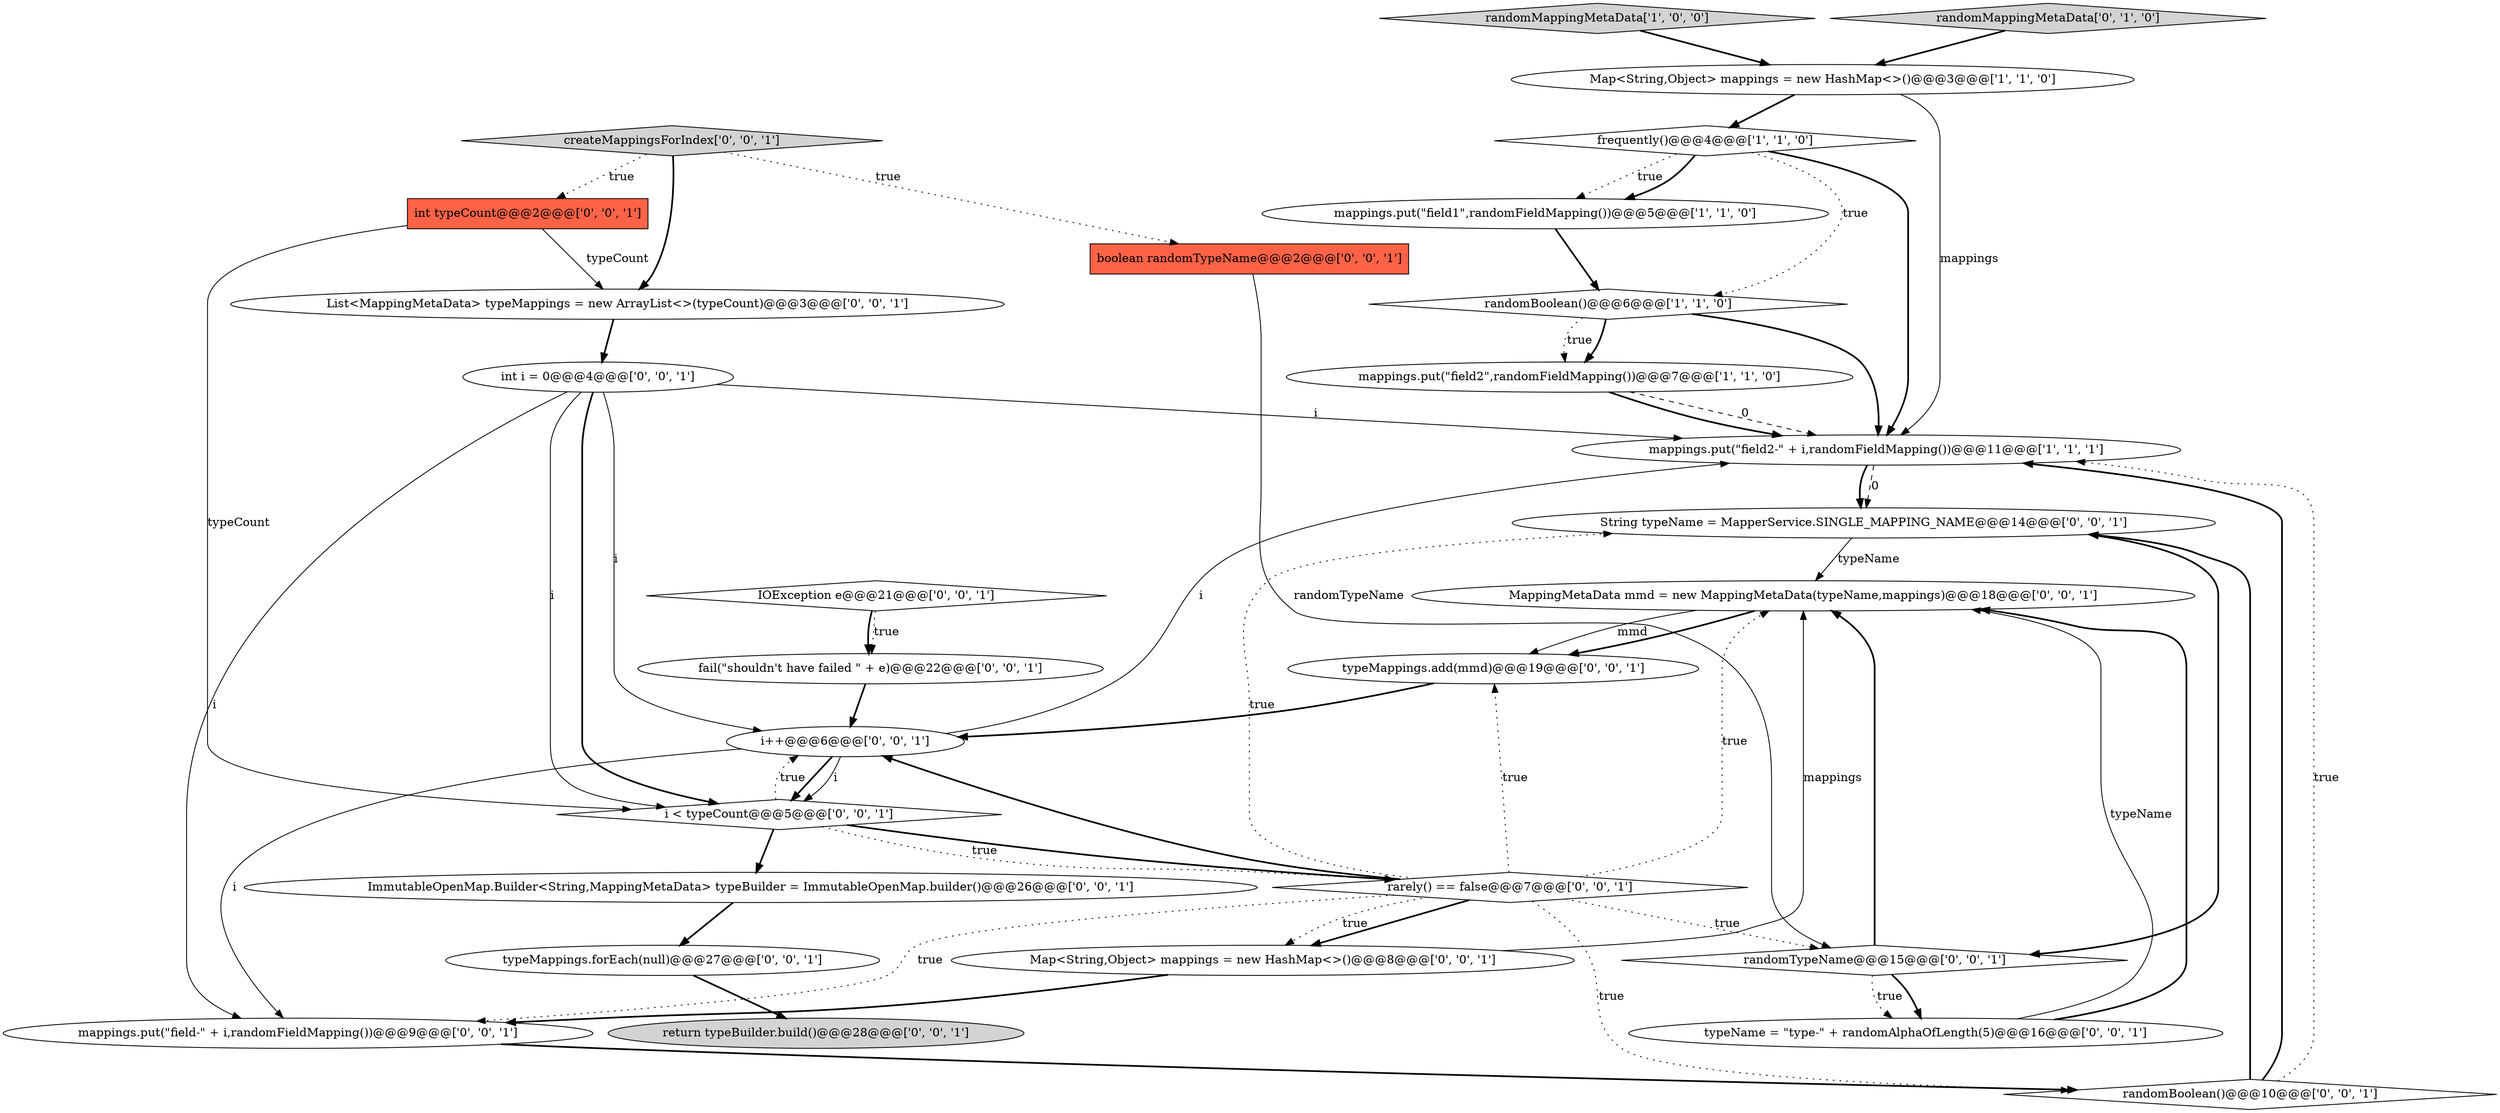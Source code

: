 digraph {
12 [style = filled, label = "List<MappingMetaData> typeMappings = new ArrayList<>(typeCount)@@@3@@@['0', '0', '1']", fillcolor = white, shape = ellipse image = "AAA0AAABBB3BBB"];
6 [style = filled, label = "mappings.put(\"field2-\" + i,randomFieldMapping())@@@11@@@['1', '1', '1']", fillcolor = white, shape = ellipse image = "AAA0AAABBB1BBB"];
21 [style = filled, label = "String typeName = MapperService.SINGLE_MAPPING_NAME@@@14@@@['0', '0', '1']", fillcolor = white, shape = ellipse image = "AAA0AAABBB3BBB"];
9 [style = filled, label = "MappingMetaData mmd = new MappingMetaData(typeName,mappings)@@@18@@@['0', '0', '1']", fillcolor = white, shape = ellipse image = "AAA0AAABBB3BBB"];
25 [style = filled, label = "typeName = \"type-\" + randomAlphaOfLength(5)@@@16@@@['0', '0', '1']", fillcolor = white, shape = ellipse image = "AAA0AAABBB3BBB"];
10 [style = filled, label = "int i = 0@@@4@@@['0', '0', '1']", fillcolor = white, shape = ellipse image = "AAA0AAABBB3BBB"];
1 [style = filled, label = "mappings.put(\"field1\",randomFieldMapping())@@@5@@@['1', '1', '0']", fillcolor = white, shape = ellipse image = "AAA0AAABBB1BBB"];
19 [style = filled, label = "rarely() == false@@@7@@@['0', '0', '1']", fillcolor = white, shape = diamond image = "AAA0AAABBB3BBB"];
2 [style = filled, label = "randomMappingMetaData['1', '0', '0']", fillcolor = lightgray, shape = diamond image = "AAA0AAABBB1BBB"];
15 [style = filled, label = "i++@@@6@@@['0', '0', '1']", fillcolor = white, shape = ellipse image = "AAA0AAABBB3BBB"];
3 [style = filled, label = "randomBoolean()@@@6@@@['1', '1', '0']", fillcolor = white, shape = diamond image = "AAA0AAABBB1BBB"];
11 [style = filled, label = "randomBoolean()@@@10@@@['0', '0', '1']", fillcolor = white, shape = diamond image = "AAA0AAABBB3BBB"];
23 [style = filled, label = "IOException e@@@21@@@['0', '0', '1']", fillcolor = white, shape = diamond image = "AAA0AAABBB3BBB"];
24 [style = filled, label = "createMappingsForIndex['0', '0', '1']", fillcolor = lightgray, shape = diamond image = "AAA0AAABBB3BBB"];
18 [style = filled, label = "mappings.put(\"field-\" + i,randomFieldMapping())@@@9@@@['0', '0', '1']", fillcolor = white, shape = ellipse image = "AAA0AAABBB3BBB"];
5 [style = filled, label = "mappings.put(\"field2\",randomFieldMapping())@@@7@@@['1', '1', '0']", fillcolor = white, shape = ellipse image = "AAA0AAABBB1BBB"];
22 [style = filled, label = "boolean randomTypeName@@@2@@@['0', '0', '1']", fillcolor = tomato, shape = box image = "AAA0AAABBB3BBB"];
14 [style = filled, label = "return typeBuilder.build()@@@28@@@['0', '0', '1']", fillcolor = lightgray, shape = ellipse image = "AAA0AAABBB3BBB"];
13 [style = filled, label = "fail(\"shouldn't have failed \" + e)@@@22@@@['0', '0', '1']", fillcolor = white, shape = ellipse image = "AAA0AAABBB3BBB"];
4 [style = filled, label = "frequently()@@@4@@@['1', '1', '0']", fillcolor = white, shape = diamond image = "AAA0AAABBB1BBB"];
28 [style = filled, label = "Map<String,Object> mappings = new HashMap<>()@@@8@@@['0', '0', '1']", fillcolor = white, shape = ellipse image = "AAA0AAABBB3BBB"];
17 [style = filled, label = "typeMappings.forEach(null)@@@27@@@['0', '0', '1']", fillcolor = white, shape = ellipse image = "AAA0AAABBB3BBB"];
20 [style = filled, label = "i < typeCount@@@5@@@['0', '0', '1']", fillcolor = white, shape = diamond image = "AAA0AAABBB3BBB"];
0 [style = filled, label = "Map<String,Object> mappings = new HashMap<>()@@@3@@@['1', '1', '0']", fillcolor = white, shape = ellipse image = "AAA0AAABBB1BBB"];
16 [style = filled, label = "typeMappings.add(mmd)@@@19@@@['0', '0', '1']", fillcolor = white, shape = ellipse image = "AAA0AAABBB3BBB"];
27 [style = filled, label = "randomTypeName@@@15@@@['0', '0', '1']", fillcolor = white, shape = diamond image = "AAA0AAABBB3BBB"];
7 [style = filled, label = "randomMappingMetaData['0', '1', '0']", fillcolor = lightgray, shape = diamond image = "AAA0AAABBB2BBB"];
26 [style = filled, label = "ImmutableOpenMap.Builder<String,MappingMetaData> typeBuilder = ImmutableOpenMap.builder()@@@26@@@['0', '0', '1']", fillcolor = white, shape = ellipse image = "AAA0AAABBB3BBB"];
8 [style = filled, label = "int typeCount@@@2@@@['0', '0', '1']", fillcolor = tomato, shape = box image = "AAA0AAABBB3BBB"];
19->21 [style = dotted, label="true"];
4->6 [style = bold, label=""];
8->12 [style = solid, label="typeCount"];
13->15 [style = bold, label=""];
26->17 [style = bold, label=""];
10->18 [style = solid, label="i"];
0->4 [style = bold, label=""];
11->21 [style = bold, label=""];
27->25 [style = bold, label=""];
5->6 [style = dashed, label="0"];
4->3 [style = dotted, label="true"];
19->28 [style = bold, label=""];
21->9 [style = solid, label="typeName"];
9->16 [style = solid, label="mmd"];
9->16 [style = bold, label=""];
10->6 [style = solid, label="i"];
19->15 [style = bold, label=""];
16->15 [style = bold, label=""];
15->6 [style = solid, label="i"];
27->9 [style = bold, label=""];
17->14 [style = bold, label=""];
19->9 [style = dotted, label="true"];
11->6 [style = bold, label=""];
22->27 [style = solid, label="randomTypeName"];
4->1 [style = dotted, label="true"];
25->9 [style = solid, label="typeName"];
3->5 [style = bold, label=""];
10->15 [style = solid, label="i"];
4->1 [style = bold, label=""];
20->19 [style = bold, label=""];
3->6 [style = bold, label=""];
10->20 [style = solid, label="i"];
6->21 [style = bold, label=""];
20->15 [style = dotted, label="true"];
24->8 [style = dotted, label="true"];
12->10 [style = bold, label=""];
19->16 [style = dotted, label="true"];
23->13 [style = bold, label=""];
24->22 [style = dotted, label="true"];
1->3 [style = bold, label=""];
19->11 [style = dotted, label="true"];
19->28 [style = dotted, label="true"];
28->9 [style = solid, label="mappings"];
23->13 [style = dotted, label="true"];
0->6 [style = solid, label="mappings"];
11->6 [style = dotted, label="true"];
7->0 [style = bold, label=""];
28->18 [style = bold, label=""];
21->27 [style = bold, label=""];
15->20 [style = bold, label=""];
25->9 [style = bold, label=""];
15->20 [style = solid, label="i"];
6->21 [style = dashed, label="0"];
24->12 [style = bold, label=""];
2->0 [style = bold, label=""];
20->19 [style = dotted, label="true"];
27->25 [style = dotted, label="true"];
15->18 [style = solid, label="i"];
20->26 [style = bold, label=""];
3->5 [style = dotted, label="true"];
19->27 [style = dotted, label="true"];
18->11 [style = bold, label=""];
5->6 [style = bold, label=""];
8->20 [style = solid, label="typeCount"];
19->18 [style = dotted, label="true"];
10->20 [style = bold, label=""];
}
